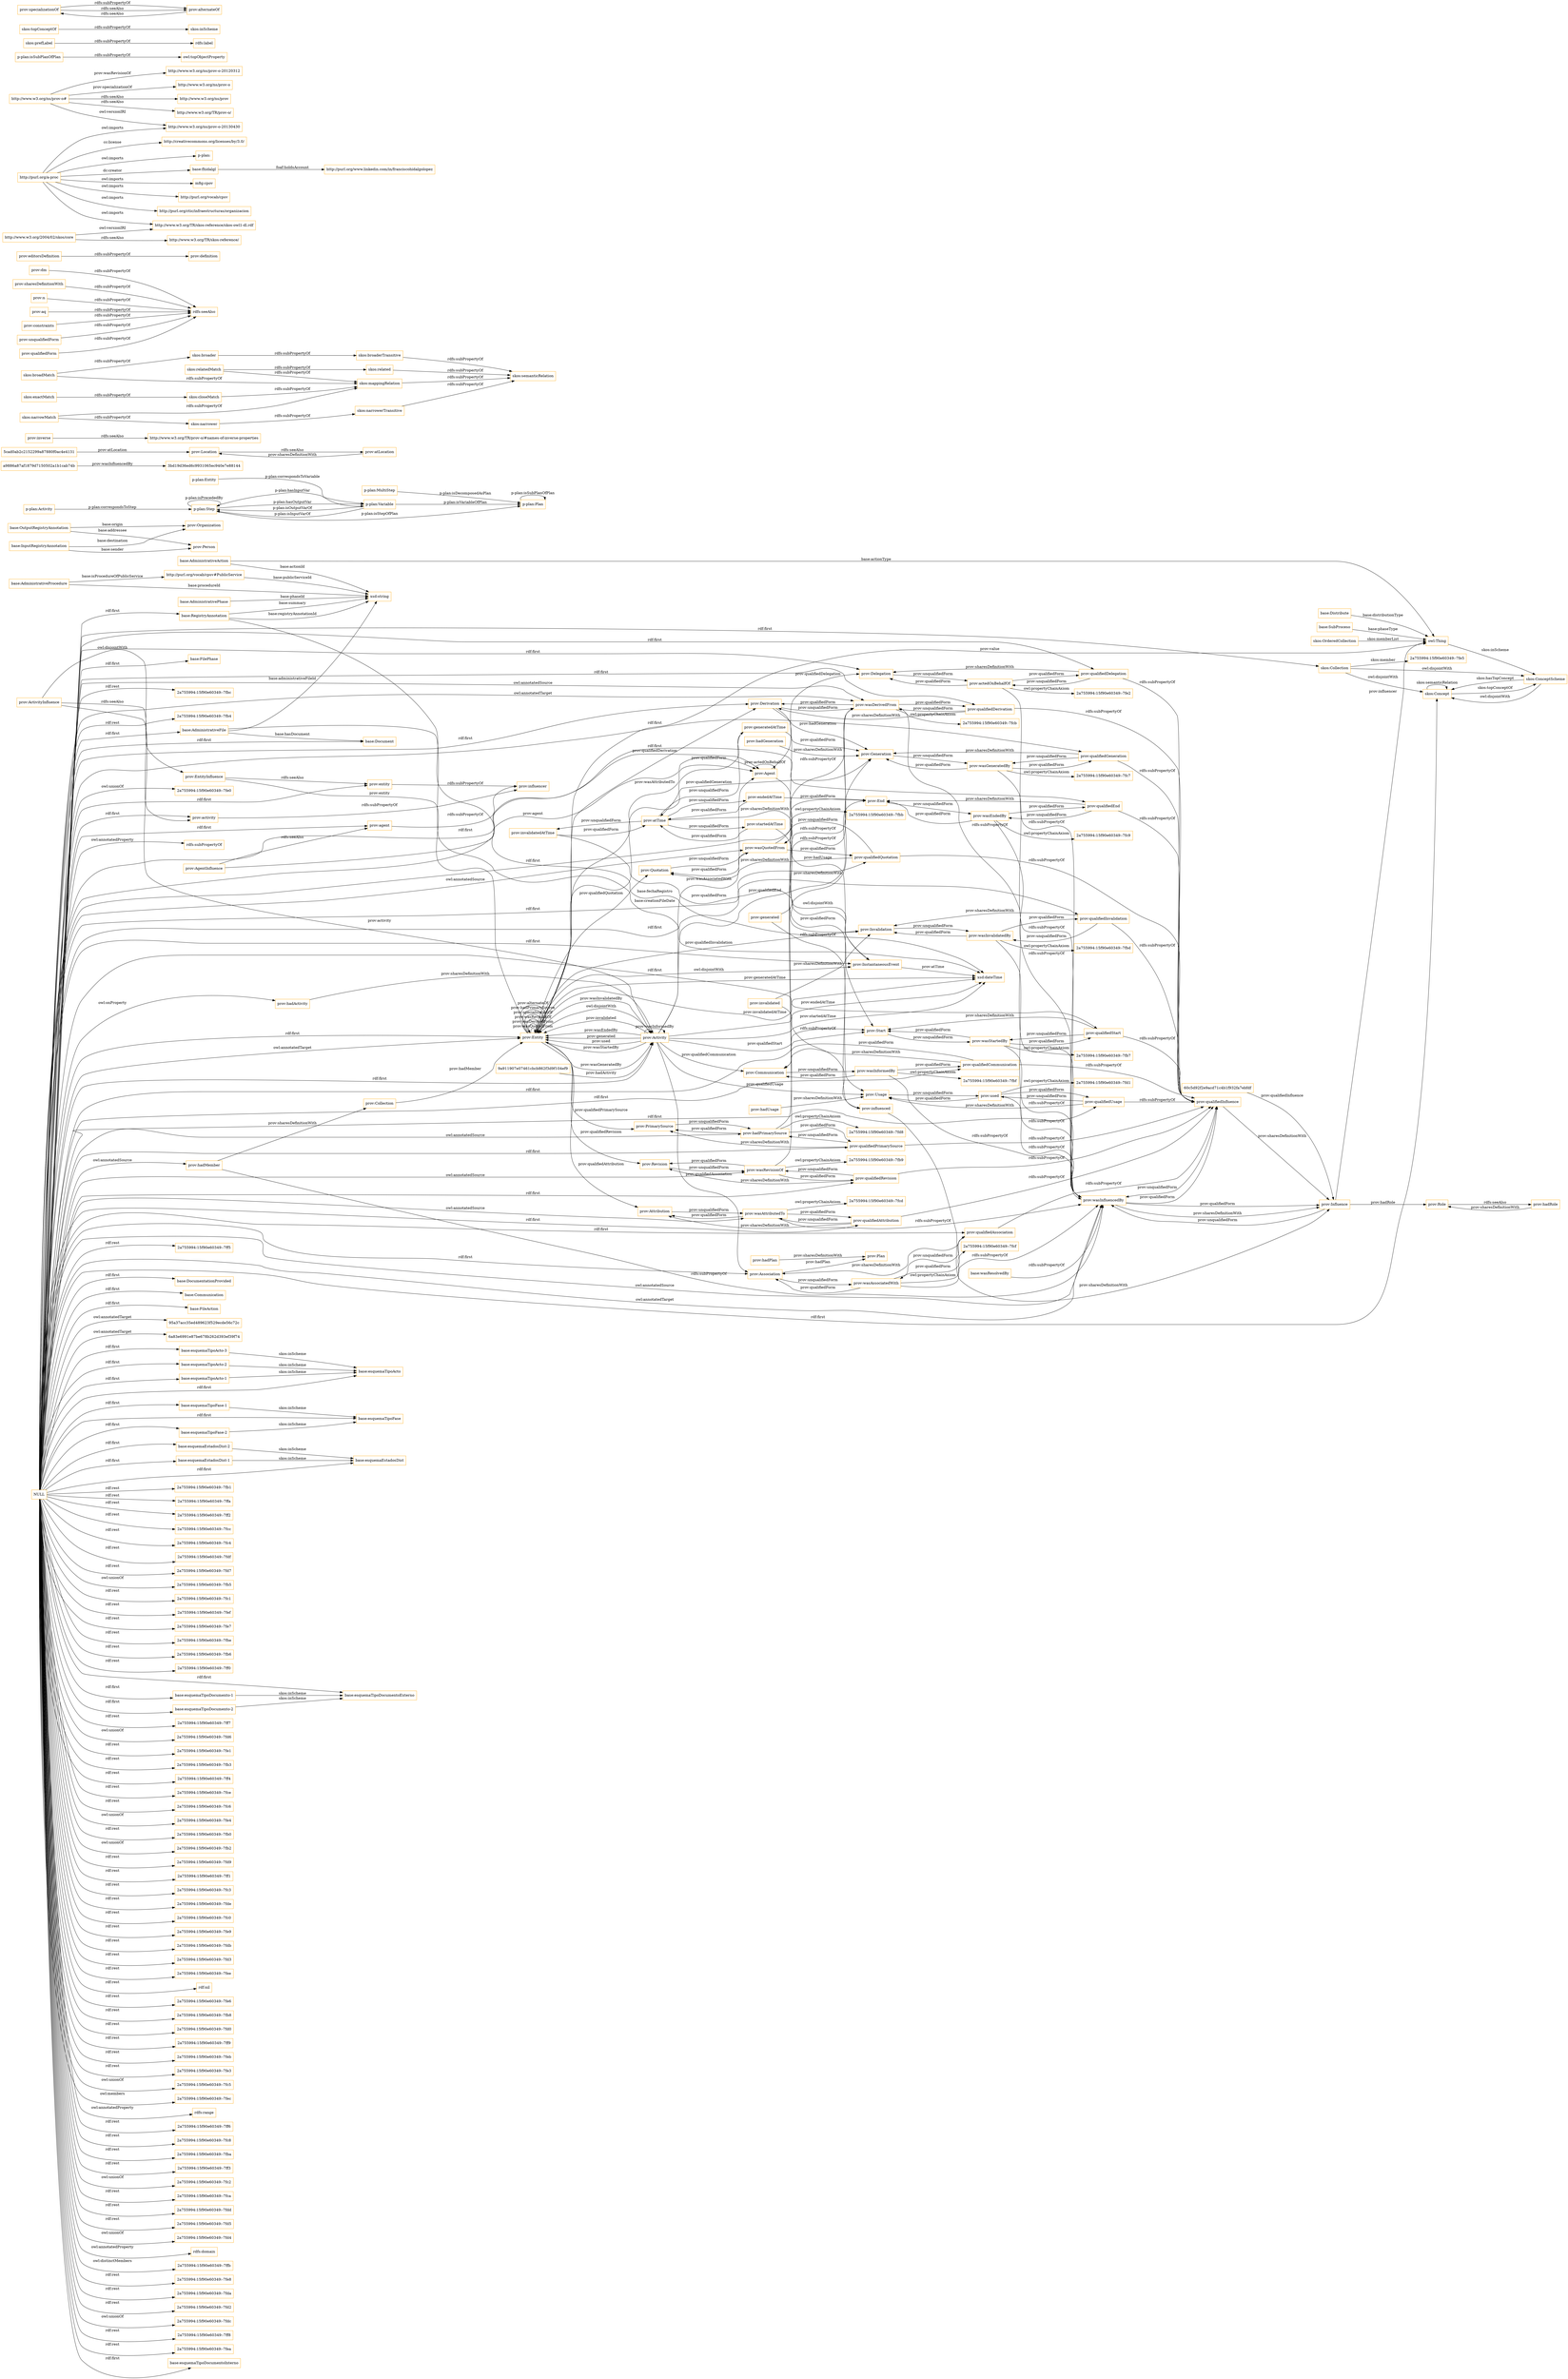 digraph ar2dtool_diagram { 
rankdir=LR;
size="1501"
node [shape = rectangle, color="orange"]; "base:FilePhase" "base:AdministrativeFile" "base:AdministrativeAction" "base:AdministrativeProcedure" "base:Document" "base:Distribute" "base:SubProceso" "base:RegistryAnnotation" "base:AdministrativePhase" "skos:ConceptScheme" "base:DocumentationProvided" "skos:Concept" "base:OutputRegistryAnnotation" "base:Communication" "base:FileAction" "base:InputRegistryAnnotation" "2a755994:15f90e60349:-7fe5" "skos:OrderedCollection" "skos:Collection" "p-plan:MultiStep" "p-plan:Activity" "p-plan:Step" "p-plan:Entity" "prov:Entity" "p-plan:Plan" "prov:Plan" "prov:Activity" "p-plan:Variable" "prov:Influence" "95a37acc35ed489623f529ecde56c72c" "prov:End" "prov:Agent" "prov:Derivation" "prov:Role" "60c5d92f2e9acd71c4b1f932fa7ebfdf" "prov:Quotation" "3bd19d36ed6c9931065ec940e7e88144" "9a911907e07461cbcb862f3d9f104ef9" "5cad0ab2c2152299a87880f0ac4e4131" "6a83e6991e87be678b262d393ef39f74" "prov:Collection" "prov:InstantaneousEvent" "prov:Delegation" "prov:Invalidation" "prov:Usage" "prov:Attribution" "prov:PrimarySource" "owl:Thing" "prov:ActivityInfluence" "prov:Organization" "prov:Revision" "prov:Communication" "prov:Association" "prov:Start" "a9886a87af1879d7150502a1b1cab74b" "prov:EntityInfluence" "prov:Location" "prov:AgentInfluence" "prov:Generation" "prov:Person" ; /*classes style*/
	"prov:qualifiedQuotation" -> "prov:wasQuotedFrom" [ label = "prov:unqualifiedForm" ];
	"prov:qualifiedQuotation" -> "prov:Quotation" [ label = "prov:sharesDefinitionWith" ];
	"prov:qualifiedQuotation" -> "prov:qualifiedInfluence" [ label = "rdfs:subPropertyOf" ];
	"prov:inverse" -> "http://www.w3.org/TR/prov-o/#names-of-inverse-properties" [ label = "rdfs:seeAlso" ];
	"prov:atLocation" -> "prov:Location" [ label = "prov:sharesDefinitionWith" ];
	"prov:Quotation" -> "prov:wasQuotedFrom" [ label = "prov:unqualifiedForm" ];
	"prov:Invalidation" -> "prov:wasInvalidatedBy" [ label = "prov:unqualifiedForm" ];
	"base:esquemaTipoActo-2" -> "base:esquemaTipoActo" [ label = "skos:inScheme" ];
	"skos:relatedMatch" -> "skos:related" [ label = "rdfs:subPropertyOf" ];
	"skos:relatedMatch" -> "skos:mappingRelation" [ label = "rdfs:subPropertyOf" ];
	"base:esquemaTipoFase-1" -> "base:esquemaTipoFase" [ label = "skos:inScheme" ];
	"prov:Location" -> "prov:atLocation" [ label = "rdfs:seeAlso" ];
	"prov:Communication" -> "prov:wasInformedBy" [ label = "prov:unqualifiedForm" ];
	"prov:dm" -> "rdfs:seeAlso" [ label = "rdfs:subPropertyOf" ];
	"prov:ActivityInfluence" -> "prov:activity" [ label = "rdfs:seeAlso" ];
	"prov:ActivityInfluence" -> "prov:EntityInfluence" [ label = "owl:disjointWith" ];
	"prov:entity" -> "prov:influencer" [ label = "rdfs:subPropertyOf" ];
	"prov:qualifiedDelegation" -> "prov:Delegation" [ label = "prov:sharesDefinitionWith" ];
	"prov:qualifiedDelegation" -> "prov:actedOnBehalfOf" [ label = "prov:unqualifiedForm" ];
	"prov:qualifiedDelegation" -> "prov:qualifiedInfluence" [ label = "rdfs:subPropertyOf" ];
	"prov:used" -> "prov:wasInfluencedBy" [ label = "rdfs:subPropertyOf" ];
	"prov:used" -> "prov:Usage" [ label = "prov:qualifiedForm" ];
	"prov:used" -> "2a755994:15f90e60349:-7fd1" [ label = "owl:propertyChainAxiom" ];
	"prov:used" -> "prov:qualifiedUsage" [ label = "prov:qualifiedForm" ];
	"prov:qualifiedStart" -> "prov:Start" [ label = "prov:sharesDefinitionWith" ];
	"prov:qualifiedStart" -> "prov:wasStartedBy" [ label = "prov:unqualifiedForm" ];
	"prov:qualifiedStart" -> "prov:qualifiedInfluence" [ label = "rdfs:subPropertyOf" ];
	"prov:qualifiedAssociation" -> "prov:Association" [ label = "prov:sharesDefinitionWith" ];
	"prov:qualifiedAssociation" -> "prov:wasAssociatedWith" [ label = "prov:unqualifiedForm" ];
	"prov:qualifiedAssociation" -> "prov:qualifiedInfluence" [ label = "rdfs:subPropertyOf" ];
	"prov:actedOnBehalfOf" -> "prov:qualifiedDelegation" [ label = "prov:qualifiedForm" ];
	"prov:actedOnBehalfOf" -> "2a755994:15f90e60349:-7fe2" [ label = "owl:propertyChainAxiom" ];
	"prov:actedOnBehalfOf" -> "prov:Delegation" [ label = "prov:qualifiedForm" ];
	"prov:actedOnBehalfOf" -> "prov:wasInfluencedBy" [ label = "rdfs:subPropertyOf" ];
	"prov:qualifiedCommunication" -> "prov:Communication" [ label = "prov:sharesDefinitionWith" ];
	"prov:qualifiedCommunication" -> "prov:Communication" [ label = "prov:qualifiedForm" ];
	"prov:qualifiedCommunication" -> "prov:qualifiedInfluence" [ label = "rdfs:subPropertyOf" ];
	"skos:related" -> "skos:semanticRelation" [ label = "rdfs:subPropertyOf" ];
	"prov:wasRevisionOf" -> "prov:Revision" [ label = "prov:qualifiedForm" ];
	"prov:wasRevisionOf" -> "2a755994:15f90e60349:-7fb9" [ label = "owl:propertyChainAxiom" ];
	"prov:wasRevisionOf" -> "prov:qualifiedRevision" [ label = "prov:qualifiedForm" ];
	"prov:wasRevisionOf" -> "prov:wasDerivedFrom" [ label = "rdfs:subPropertyOf" ];
	"prov:editorsDefinition" -> "prov:definition" [ label = "rdfs:subPropertyOf" ];
	"prov:wasDerivedFrom" -> "prov:Derivation" [ label = "prov:qualifiedForm" ];
	"prov:wasDerivedFrom" -> "2a755994:15f90e60349:-7fcb" [ label = "owl:propertyChainAxiom" ];
	"prov:wasDerivedFrom" -> "prov:qualifiedDerivation" [ label = "prov:qualifiedForm" ];
	"prov:wasDerivedFrom" -> "prov:wasInfluencedBy" [ label = "rdfs:subPropertyOf" ];
	"base:esquemaTipoActo-1" -> "base:esquemaTipoActo" [ label = "skos:inScheme" ];
	"base:esquemaEstadosDist-2" -> "base:esquemaEstadosDist" [ label = "skos:inScheme" ];
	"prov:wasEndedBy" -> "prov:qualifiedEnd" [ label = "prov:qualifiedForm" ];
	"prov:wasEndedBy" -> "prov:End" [ label = "prov:qualifiedForm" ];
	"prov:wasEndedBy" -> "prov:wasInfluencedBy" [ label = "rdfs:subPropertyOf" ];
	"prov:wasEndedBy" -> "2a755994:15f90e60349:-7fc9" [ label = "owl:propertyChainAxiom" ];
	"prov:PrimarySource" -> "prov:hadPrimarySource" [ label = "prov:unqualifiedForm" ];
	"skos:ConceptScheme" -> "skos:Concept" [ label = "owl:disjointWith" ];
	"prov:wasAttributedTo" -> "prov:Attribution" [ label = "prov:qualifiedForm" ];
	"prov:wasAttributedTo" -> "2a755994:15f90e60349:-7fcd" [ label = "owl:propertyChainAxiom" ];
	"prov:wasAttributedTo" -> "prov:wasInfluencedBy" [ label = "rdfs:subPropertyOf" ];
	"prov:wasAttributedTo" -> "prov:qualifiedAttribution" [ label = "prov:qualifiedForm" ];
	"prov:Role" -> "prov:hadRole" [ label = "rdfs:seeAlso" ];
	"prov:Attribution" -> "prov:wasAttributedTo" [ label = "prov:unqualifiedForm" ];
	"prov:hadPrimarySource" -> "prov:PrimarySource" [ label = "prov:qualifiedForm" ];
	"prov:hadPrimarySource" -> "prov:qualifiedPrimarySource" [ label = "prov:qualifiedForm" ];
	"prov:hadPrimarySource" -> "2a755994:15f90e60349:-7fd8" [ label = "owl:propertyChainAxiom" ];
	"prov:hadPrimarySource" -> "prov:wasDerivedFrom" [ label = "rdfs:subPropertyOf" ];
	"prov:qualifiedPrimarySource" -> "prov:qualifiedInfluence" [ label = "rdfs:subPropertyOf" ];
	"prov:qualifiedPrimarySource" -> "prov:PrimarySource" [ label = "prov:sharesDefinitionWith" ];
	"prov:qualifiedPrimarySource" -> "prov:hadPrimarySource" [ label = "prov:unqualifiedForm" ];
	"prov:invalidated" -> "prov:influenced" [ label = "rdfs:subPropertyOf" ];
	"prov:invalidated" -> "prov:Invalidation" [ label = "prov:sharesDefinitionWith" ];
	"prov:generated" -> "prov:Generation" [ label = "prov:sharesDefinitionWith" ];
	"prov:generated" -> "prov:influenced" [ label = "rdfs:subPropertyOf" ];
	"skos:narrower" -> "skos:narrowerTransitive" [ label = "rdfs:subPropertyOf" ];
	"prov:Delegation" -> "prov:actedOnBehalfOf" [ label = "prov:unqualifiedForm" ];
	"skos:broaderTransitive" -> "skos:semanticRelation" [ label = "rdfs:subPropertyOf" ];
	"skos:broader" -> "skos:broaderTransitive" [ label = "rdfs:subPropertyOf" ];
	"prov:Derivation" -> "prov:wasDerivedFrom" [ label = "prov:unqualifiedForm" ];
	"http://purl.org/a-proc" -> "p-plan:" [ label = "owl:imports" ];
	"http://purl.org/a-proc" -> "base:fhidalgl" [ label = "dc:creator" ];
	"http://purl.org/a-proc" -> "http://www.w3.org/ns/prov-o-20130430" [ label = "owl:imports" ];
	"http://purl.org/a-proc" -> "m8g:cpov" [ label = "owl:imports" ];
	"http://purl.org/a-proc" -> "http://purl.org/vocab/cpsv" [ label = "owl:imports" ];
	"http://purl.org/a-proc" -> "http://purl.org/ctic/infraestructuras/organizacion" [ label = "owl:imports" ];
	"http://purl.org/a-proc" -> "http://www.w3.org/TR/skos-reference/skos-owl1-dl.rdf" [ label = "owl:imports" ];
	"http://purl.org/a-proc" -> "http://creativecommons.org/licenses/by/3.0/" [ label = "cc:license" ];
	"prov:Association" -> "prov:wasAssociatedWith" [ label = "prov:unqualifiedForm" ];
	"prov:qualifiedDerivation" -> "prov:wasDerivedFrom" [ label = "prov:unqualifiedForm" ];
	"prov:qualifiedDerivation" -> "prov:qualifiedInfluence" [ label = "rdfs:subPropertyOf" ];
	"prov:qualifiedDerivation" -> "prov:Derivation" [ label = "prov:sharesDefinitionWith" ];
	"prov:End" -> "prov:wasEndedBy" [ label = "prov:unqualifiedForm" ];
	"base:esquemaEstadosDist-1" -> "base:esquemaEstadosDist" [ label = "skos:inScheme" ];
	"prov:wasInfluencedBy" -> "prov:Influence" [ label = "prov:sharesDefinitionWith" ];
	"prov:wasInfluencedBy" -> "prov:Influence" [ label = "prov:qualifiedForm" ];
	"prov:wasInfluencedBy" -> "prov:qualifiedInfluence" [ label = "prov:qualifiedForm" ];
	"prov:hadPlan" -> "prov:Plan" [ label = "prov:sharesDefinitionWith" ];
	"prov:Usage" -> "prov:used" [ label = "prov:unqualifiedForm" ];
	"skos:broadMatch" -> "skos:broader" [ label = "rdfs:subPropertyOf" ];
	"skos:broadMatch" -> "skos:mappingRelation" [ label = "rdfs:subPropertyOf" ];
	"http://www.w3.org/2004/02/skos/core" -> "http://www.w3.org/TR/skos-reference/skos-owl1-dl.rdf" [ label = "owl:versionIRI" ];
	"http://www.w3.org/2004/02/skos/core" -> "http://www.w3.org/TR/skos-reference/" [ label = "rdfs:seeAlso" ];
	"prov:hadUsage" -> "prov:Usage" [ label = "prov:sharesDefinitionWith" ];
	"prov:hadMember" -> "prov:Collection" [ label = "prov:sharesDefinitionWith" ];
	"prov:hadMember" -> "prov:wasInfluencedBy" [ label = "rdfs:subPropertyOf" ];
	"prov:Agent" -> "prov:InstantaneousEvent" [ label = "owl:disjointWith" ];
	"prov:agent" -> "prov:influencer" [ label = "rdfs:subPropertyOf" ];
	"prov:hadGeneration" -> "prov:Generation" [ label = "prov:sharesDefinitionWith" ];
	"p-plan:isSubPlanOfPlan" -> "owl:topObjectProperty" [ label = "rdfs:subPropertyOf" ];
	"prov:Start" -> "prov:wasStartedBy" [ label = "prov:unqualifiedForm" ];
	"prov:Revision" -> "prov:wasRevisionOf" [ label = "prov:unqualifiedForm" ];
	"prov:qualifiedGeneration" -> "prov:wasGeneratedBy" [ label = "prov:unqualifiedForm" ];
	"prov:qualifiedGeneration" -> "prov:qualifiedInfluence" [ label = "rdfs:subPropertyOf" ];
	"prov:qualifiedGeneration" -> "prov:Generation" [ label = "prov:sharesDefinitionWith" ];
	"skos:narrowerTransitive" -> "skos:semanticRelation" [ label = "rdfs:subPropertyOf" ];
	"NULL" -> "2a755994:15f90e60349:-7fb1" [ label = "rdf:rest" ];
	"NULL" -> "2a755994:15f90e60349:-7ffa" [ label = "rdf:rest" ];
	"NULL" -> "2a755994:15f90e60349:-7ff2" [ label = "rdf:rest" ];
	"NULL" -> "2a755994:15f90e60349:-7fcc" [ label = "rdf:rest" ];
	"NULL" -> "2a755994:15f90e60349:-7fc4" [ label = "rdf:rest" ];
	"NULL" -> "prov:Start" [ label = "rdf:first" ];
	"NULL" -> "prov:qualifiedRevision" [ label = "rdf:first" ];
	"NULL" -> "2a755994:15f90e60349:-7fdf" [ label = "rdf:rest" ];
	"NULL" -> "prov:qualifiedStart" [ label = "rdf:first" ];
	"NULL" -> "2a755994:15f90e60349:-7fd7" [ label = "rdf:rest" ];
	"NULL" -> "skos:Concept" [ label = "rdf:first" ];
	"NULL" -> "2a755994:15f90e60349:-7fb5" [ label = "owl:unionOf" ];
	"NULL" -> "2a755994:15f90e60349:-7fc1" [ label = "rdf:rest" ];
	"NULL" -> "base:esquemaTipoActo-1" [ label = "rdf:first" ];
	"NULL" -> "prov:wasInfluencedBy" [ label = "owl:annotatedTarget" ];
	"NULL" -> "base:RegistryAnnotation" [ label = "rdf:first" ];
	"NULL" -> "2a755994:15f90e60349:-7fef" [ label = "rdf:rest" ];
	"NULL" -> "2a755994:15f90e60349:-7fe7" [ label = "rdf:rest" ];
	"NULL" -> "base:esquemaEstadosDist" [ label = "rdf:first" ];
	"NULL" -> "prov:hadMember" [ label = "owl:annotatedSource" ];
	"NULL" -> "prov:Derivation" [ label = "rdf:first" ];
	"NULL" -> "prov:qualifiedAssociation" [ label = "rdf:first" ];
	"NULL" -> "base:FilePhase" [ label = "rdf:first" ];
	"NULL" -> "2a755994:15f90e60349:-7fbe" [ label = "rdf:rest" ];
	"NULL" -> "2a755994:15f90e60349:-7fb6" [ label = "rdf:rest" ];
	"NULL" -> "2a755994:15f90e60349:-7ff0" [ label = "rdf:rest" ];
	"NULL" -> "base:esquemaTipoDocumento-1" [ label = "rdf:first" ];
	"NULL" -> "2a755994:15f90e60349:-7ff7" [ label = "rdf:rest" ];
	"NULL" -> "base:esquemaTipoDocumento-2" [ label = "rdf:first" ];
	"NULL" -> "2a755994:15f90e60349:-7fd6" [ label = "owl:unionOf" ];
	"NULL" -> "2a755994:15f90e60349:-7fe1" [ label = "rdf:rest" ];
	"NULL" -> "base:esquemaTipoFase-1" [ label = "rdf:first" ];
	"NULL" -> "2a755994:15f90e60349:-7fb3" [ label = "rdf:rest" ];
	"NULL" -> "prov:wasDerivedFrom" [ label = "owl:annotatedSource" ];
	"NULL" -> "prov:wasInfluencedBy" [ label = "owl:annotatedSource" ];
	"NULL" -> "2a755994:15f90e60349:-7ff4" [ label = "rdf:rest" ];
	"NULL" -> "2a755994:15f90e60349:-7fce" [ label = "rdf:rest" ];
	"NULL" -> "base:Document" [ label = "rdf:first" ];
	"NULL" -> "prov:qualifiedCommunication" [ label = "rdf:first" ];
	"NULL" -> "2a755994:15f90e60349:-7fc6" [ label = "rdf:rest" ];
	"NULL" -> "prov:wasDerivedFrom" [ label = "owl:annotatedTarget" ];
	"NULL" -> "2a755994:15f90e60349:-7fe4" [ label = "owl:unionOf" ];
	"NULL" -> "2a755994:15f90e60349:-7fb0" [ label = "rdf:rest" ];
	"NULL" -> "2a755994:15f90e60349:-7fb2" [ label = "owl:unionOf" ];
	"NULL" -> "prov:qualifiedPrimarySource" [ label = "rdf:first" ];
	"NULL" -> "2a755994:15f90e60349:-7fd9" [ label = "rdf:rest" ];
	"NULL" -> "2a755994:15f90e60349:-7ff1" [ label = "rdf:rest" ];
	"NULL" -> "base:AdministrativeFile" [ label = "rdf:first" ];
	"NULL" -> "2a755994:15f90e60349:-7fc3" [ label = "rdf:rest" ];
	"NULL" -> "2a755994:15f90e60349:-7fde" [ label = "rdf:rest" ];
	"NULL" -> "prov:wasAttributedTo" [ label = "owl:annotatedSource" ];
	"NULL" -> "2a755994:15f90e60349:-7fc0" [ label = "rdf:rest" ];
	"NULL" -> "prov:Entity" [ label = "rdf:first" ];
	"NULL" -> "2a755994:15f90e60349:-7fe9" [ label = "rdf:rest" ];
	"NULL" -> "2a755994:15f90e60349:-7fdb" [ label = "rdf:rest" ];
	"NULL" -> "prov:entity" [ label = "rdf:first" ];
	"NULL" -> "prov:qualifiedUsage" [ label = "rdf:first" ];
	"NULL" -> "2a755994:15f90e60349:-7fd3" [ label = "rdf:rest" ];
	"NULL" -> "prov:Delegation" [ label = "rdf:first" ];
	"NULL" -> "prov:Entity" [ label = "owl:annotatedTarget" ];
	"NULL" -> "2a755994:15f90e60349:-7fee" [ label = "rdf:rest" ];
	"NULL" -> "prov:wasQuotedFrom" [ label = "owl:annotatedSource" ];
	"NULL" -> "rdf:nil" [ label = "rdf:rest" ];
	"NULL" -> "2a755994:15f90e60349:-7fe6" [ label = "rdf:rest" ];
	"NULL" -> "6a83e6991e87be678b262d393ef39f74" [ label = "owl:annotatedTarget" ];
	"NULL" -> "2a755994:15f90e60349:-7fb8" [ label = "rdf:rest" ];
	"NULL" -> "2a755994:15f90e60349:-7fd0" [ label = "rdf:rest" ];
	"NULL" -> "prov:qualifiedInvalidation" [ label = "rdf:first" ];
	"NULL" -> "2a755994:15f90e60349:-7ff9" [ label = "rdf:rest" ];
	"NULL" -> "base:esquemaEstadosDist-1" [ label = "rdf:first" ];
	"NULL" -> "2a755994:15f90e60349:-7feb" [ label = "rdf:rest" ];
	"NULL" -> "2a755994:15f90e60349:-7fe3" [ label = "rdf:rest" ];
	"NULL" -> "prov:agent" [ label = "rdf:first" ];
	"NULL" -> "2a755994:15f90e60349:-7fc5" [ label = "owl:unionOf" ];
	"NULL" -> "prov:qualifiedEnd" [ label = "rdf:first" ];
	"NULL" -> "2a755994:15f90e60349:-7fec" [ label = "owl:members" ];
	"NULL" -> "rdfs:range" [ label = "owl:annotatedProperty" ];
	"NULL" -> "prov:Activity" [ label = "rdf:first" ];
	"NULL" -> "prov:End" [ label = "rdf:first" ];
	"NULL" -> "2a755994:15f90e60349:-7ff6" [ label = "rdf:rest" ];
	"NULL" -> "prov:Association" [ label = "rdf:first" ];
	"NULL" -> "2a755994:15f90e60349:-7fc8" [ label = "rdf:rest" ];
	"NULL" -> "2a755994:15f90e60349:-7fba" [ label = "rdf:rest" ];
	"NULL" -> "prov:activity" [ label = "rdf:first" ];
	"NULL" -> "base:esquemaEstadosDist-2" [ label = "rdf:first" ];
	"NULL" -> "2a755994:15f90e60349:-7ff3" [ label = "rdf:rest" ];
	"NULL" -> "prov:InstantaneousEvent" [ label = "rdf:first" ];
	"NULL" -> "prov:qualifiedDelegation" [ label = "rdf:first" ];
	"NULL" -> "2a755994:15f90e60349:-7fc2" [ label = "owl:unionOf" ];
	"NULL" -> "2a755994:15f90e60349:-7fca" [ label = "rdf:rest" ];
	"NULL" -> "prov:qualifiedDerivation" [ label = "rdf:first" ];
	"NULL" -> "prov:qualifiedGeneration" [ label = "rdf:first" ];
	"NULL" -> "2a755994:15f90e60349:-7fdd" [ label = "rdf:rest" ];
	"NULL" -> "prov:wasRevisionOf" [ label = "owl:annotatedSource" ];
	"NULL" -> "prov:qualifiedAttribution" [ label = "rdf:first" ];
	"NULL" -> "base:esquemaTipoActo" [ label = "rdf:first" ];
	"NULL" -> "2a755994:15f90e60349:-7fd5" [ label = "rdf:rest" ];
	"NULL" -> "2a755994:15f90e60349:-7fd4" [ label = "owl:unionOf" ];
	"NULL" -> "rdfs:domain" [ label = "owl:annotatedProperty" ];
	"NULL" -> "prov:hadActivity" [ label = "owl:onProperty" ];
	"NULL" -> "prov:hadPrimarySource" [ label = "owl:annotatedSource" ];
	"NULL" -> "base:esquemaTipoActo-2" [ label = "rdf:first" ];
	"NULL" -> "2a755994:15f90e60349:-7ffb" [ label = "owl:distinctMembers" ];
	"NULL" -> "base:esquemaTipoActo-3" [ label = "rdf:first" ];
	"NULL" -> "base:esquemaTipoDocumentoExterno" [ label = "rdf:first" ];
	"NULL" -> "2a755994:15f90e60349:-7fe8" [ label = "rdf:rest" ];
	"NULL" -> "2a755994:15f90e60349:-7fda" [ label = "rdf:rest" ];
	"NULL" -> "2a755994:15f90e60349:-7fd2" [ label = "rdf:rest" ];
	"NULL" -> "95a37acc35ed489623f529ecde56c72c" [ label = "owl:annotatedTarget" ];
	"NULL" -> "2a755994:15f90e60349:-7fdc" [ label = "owl:unionOf" ];
	"NULL" -> "base:esquemaTipoFase" [ label = "rdf:first" ];
	"NULL" -> "base:DocumentationProvided" [ label = "rdf:first" ];
	"NULL" -> "base:Communication" [ label = "rdf:first" ];
	"NULL" -> "base:FileAction" [ label = "rdf:first" ];
	"NULL" -> "2a755994:15f90e60349:-7ff8" [ label = "rdf:rest" ];
	"NULL" -> "2a755994:15f90e60349:-7fea" [ label = "rdf:rest" ];
	"NULL" -> "base:esquemaTipoDocumentoInterno" [ label = "rdf:first" ];
	"NULL" -> "2a755994:15f90e60349:-7fbc" [ label = "rdf:rest" ];
	"NULL" -> "2a755994:15f90e60349:-7fb4" [ label = "rdf:rest" ];
	"NULL" -> "2a755994:15f90e60349:-7fe0" [ label = "owl:unionOf" ];
	"NULL" -> "rdfs:subPropertyOf" [ label = "owl:annotatedProperty" ];
	"NULL" -> "prov:Agent" [ label = "rdf:first" ];
	"NULL" -> "skos:Collection" [ label = "rdf:first" ];
	"NULL" -> "2a755994:15f90e60349:-7ff5" [ label = "rdf:rest" ];
	"NULL" -> "prov:qualifiedQuotation" [ label = "rdf:first" ];
	"NULL" -> "base:esquemaTipoFase-2" [ label = "rdf:first" ];
	"base:wasResolvedBy" -> "prov:wasInfluencedBy" [ label = "rdfs:subPropertyOf" ];
	"prov:EntityInfluence" -> "prov:entity" [ label = "rdfs:seeAlso" ];
	"prov:influenced" -> "prov:Influence" [ label = "prov:sharesDefinitionWith" ];
	"skos:prefLabel" -> "rdfs:label" [ label = "rdfs:subPropertyOf" ];
	"base:esquemaTipoDocumento-2" -> "base:esquemaTipoDocumentoExterno" [ label = "skos:inScheme" ];
	"prov:hadActivity" -> "prov:Activity" [ label = "prov:sharesDefinitionWith" ];
	"skos:narrowMatch" -> "skos:narrower" [ label = "rdfs:subPropertyOf" ];
	"skos:narrowMatch" -> "skos:mappingRelation" [ label = "rdfs:subPropertyOf" ];
	"prov:sharesDefinitionWith" -> "rdfs:seeAlso" [ label = "rdfs:subPropertyOf" ];
	"prov:qualifiedInvalidation" -> "prov:Invalidation" [ label = "prov:sharesDefinitionWith" ];
	"prov:qualifiedInvalidation" -> "prov:wasInvalidatedBy" [ label = "prov:unqualifiedForm" ];
	"prov:qualifiedInvalidation" -> "prov:qualifiedInfluence" [ label = "rdfs:subPropertyOf" ];
	"prov:startedAtTime" -> "prov:Start" [ label = "prov:qualifiedForm" ];
	"prov:startedAtTime" -> "prov:atTime" [ label = "prov:qualifiedForm" ];
	"prov:wasAssociatedWith" -> "prov:Association" [ label = "prov:qualifiedForm" ];
	"prov:wasAssociatedWith" -> "prov:wasInfluencedBy" [ label = "rdfs:subPropertyOf" ];
	"prov:wasAssociatedWith" -> "prov:qualifiedAssociation" [ label = "prov:qualifiedForm" ];
	"prov:wasAssociatedWith" -> "2a755994:15f90e60349:-7fcf" [ label = "owl:propertyChainAxiom" ];
	"prov:endedAtTime" -> "prov:End" [ label = "prov:qualifiedForm" ];
	"prov:endedAtTime" -> "prov:atTime" [ label = "prov:qualifiedForm" ];
	"prov:AgentInfluence" -> "prov:agent" [ label = "rdfs:seeAlso" ];
	"prov:hadRole" -> "prov:Role" [ label = "prov:sharesDefinitionWith" ];
	"prov:activity" -> "prov:influencer" [ label = "rdfs:subPropertyOf" ];
	"prov:qualifiedInfluence" -> "prov:wasInfluencedBy" [ label = "prov:unqualifiedForm" ];
	"prov:qualifiedInfluence" -> "prov:Influence" [ label = "prov:sharesDefinitionWith" ];
	"prov:wasQuotedFrom" -> "prov:wasDerivedFrom" [ label = "rdfs:subPropertyOf" ];
	"prov:wasQuotedFrom" -> "prov:qualifiedQuotation" [ label = "prov:qualifiedForm" ];
	"prov:wasQuotedFrom" -> "prov:Quotation" [ label = "prov:qualifiedForm" ];
	"prov:wasQuotedFrom" -> "2a755994:15f90e60349:-7fbb" [ label = "owl:propertyChainAxiom" ];
	"prov:n" -> "rdfs:seeAlso" [ label = "rdfs:subPropertyOf" ];
	"prov:wasInformedBy" -> "2a755994:15f90e60349:-7fbf" [ label = "owl:propertyChainAxiom" ];
	"prov:wasInformedBy" -> "prov:wasInfluencedBy" [ label = "rdfs:subPropertyOf" ];
	"prov:wasInformedBy" -> "prov:qualifiedCommunication" [ label = "prov:qualifiedForm" ];
	"prov:wasInformedBy" -> "prov:Communication" [ label = "prov:qualifiedForm" ];
	"prov:aq" -> "rdfs:seeAlso" [ label = "rdfs:subPropertyOf" ];
	"prov:atTime" -> "prov:invalidatedAtTime" [ label = "prov:unqualifiedForm" ];
	"prov:atTime" -> "prov:startedAtTime" [ label = "prov:unqualifiedForm" ];
	"prov:atTime" -> "prov:generatedAtTime" [ label = "prov:unqualifiedForm" ];
	"prov:atTime" -> "prov:endedAtTime" [ label = "prov:unqualifiedForm" ];
	"prov:atTime" -> "prov:InstantaneousEvent" [ label = "prov:sharesDefinitionWith" ];
	"prov:constraints" -> "rdfs:seeAlso" [ label = "rdfs:subPropertyOf" ];
	"http://www.w3.org/ns/prov-o#" -> "http://www.w3.org/ns/prov-o-20120312" [ label = "prov:wasRevisionOf" ];
	"http://www.w3.org/ns/prov-o#" -> "http://www.w3.org/ns/prov-o" [ label = "prov:specializationOf" ];
	"http://www.w3.org/ns/prov-o#" -> "http://www.w3.org/ns/prov-o-20130430" [ label = "owl:versionIRI" ];
	"http://www.w3.org/ns/prov-o#" -> "http://www.w3.org/ns/prov" [ label = "rdfs:seeAlso" ];
	"http://www.w3.org/ns/prov-o#" -> "http://www.w3.org/TR/prov-o/" [ label = "rdfs:seeAlso" ];
	"prov:qualifiedEnd" -> "prov:qualifiedInfluence" [ label = "rdfs:subPropertyOf" ];
	"prov:qualifiedEnd" -> "prov:wasEndedBy" [ label = "prov:unqualifiedForm" ];
	"prov:qualifiedEnd" -> "prov:End" [ label = "prov:sharesDefinitionWith" ];
	"skos:mappingRelation" -> "skos:semanticRelation" [ label = "rdfs:subPropertyOf" ];
	"base:esquemaTipoDocumento-1" -> "base:esquemaTipoDocumentoExterno" [ label = "skos:inScheme" ];
	"prov:qualifiedUsage" -> "prov:qualifiedInfluence" [ label = "rdfs:subPropertyOf" ];
	"prov:qualifiedUsage" -> "prov:Usage" [ label = "prov:sharesDefinitionWith" ];
	"prov:qualifiedUsage" -> "prov:used" [ label = "prov:unqualifiedForm" ];
	"prov:Influence" -> "prov:wasInfluencedBy" [ label = "prov:unqualifiedForm" ];
	"base:fhidalgl" -> "http://purl.org/www.linkedin.com/in/franciscohidalgolopez" [ label = "foaf:holdsAccount" ];
	"prov:wasStartedBy" -> "prov:qualifiedStart" [ label = "prov:qualifiedForm" ];
	"prov:wasStartedBy" -> "prov:wasInfluencedBy" [ label = "rdfs:subPropertyOf" ];
	"prov:wasStartedBy" -> "2a755994:15f90e60349:-7fb7" [ label = "owl:propertyChainAxiom" ];
	"prov:wasStartedBy" -> "prov:Start" [ label = "prov:qualifiedForm" ];
	"prov:Generation" -> "prov:wasGeneratedBy" [ label = "prov:unqualifiedForm" ];
	"prov:qualifiedAttribution" -> "prov:qualifiedInfluence" [ label = "rdfs:subPropertyOf" ];
	"prov:qualifiedAttribution" -> "prov:wasAttributedTo" [ label = "prov:unqualifiedForm" ];
	"prov:qualifiedAttribution" -> "prov:Attribution" [ label = "prov:sharesDefinitionWith" ];
	"skos:Collection" -> "skos:ConceptScheme" [ label = "owl:disjointWith" ];
	"skos:Collection" -> "skos:Concept" [ label = "owl:disjointWith" ];
	"skos:topConceptOf" -> "skos:inScheme" [ label = "rdfs:subPropertyOf" ];
	"prov:invalidatedAtTime" -> "prov:atTime" [ label = "prov:qualifiedForm" ];
	"prov:invalidatedAtTime" -> "prov:Invalidation" [ label = "prov:qualifiedForm" ];
	"prov:Entity" -> "prov:InstantaneousEvent" [ label = "owl:disjointWith" ];
	"prov:wasGeneratedBy" -> "prov:wasInfluencedBy" [ label = "rdfs:subPropertyOf" ];
	"prov:wasGeneratedBy" -> "prov:Generation" [ label = "prov:qualifiedForm" ];
	"prov:wasGeneratedBy" -> "prov:qualifiedGeneration" [ label = "prov:qualifiedForm" ];
	"prov:wasGeneratedBy" -> "2a755994:15f90e60349:-7fc7" [ label = "owl:propertyChainAxiom" ];
	"skos:exactMatch" -> "skos:closeMatch" [ label = "rdfs:subPropertyOf" ];
	"prov:specializationOf" -> "prov:alternateOf" [ label = "rdfs:subPropertyOf" ];
	"prov:specializationOf" -> "prov:alternateOf" [ label = "rdfs:seeAlso" ];
	"prov:unqualifiedForm" -> "rdfs:seeAlso" [ label = "rdfs:subPropertyOf" ];
	"prov:wasInvalidatedBy" -> "prov:wasInfluencedBy" [ label = "rdfs:subPropertyOf" ];
	"prov:wasInvalidatedBy" -> "prov:qualifiedInvalidation" [ label = "prov:qualifiedForm" ];
	"prov:wasInvalidatedBy" -> "2a755994:15f90e60349:-7fbd" [ label = "owl:propertyChainAxiom" ];
	"prov:wasInvalidatedBy" -> "prov:Invalidation" [ label = "prov:qualifiedForm" ];
	"base:esquemaTipoActo-3" -> "base:esquemaTipoActo" [ label = "skos:inScheme" ];
	"skos:closeMatch" -> "skos:mappingRelation" [ label = "rdfs:subPropertyOf" ];
	"base:esquemaTipoFase-2" -> "base:esquemaTipoFase" [ label = "skos:inScheme" ];
	"prov:qualifiedForm" -> "rdfs:seeAlso" [ label = "rdfs:subPropertyOf" ];
	"prov:qualifiedRevision" -> "prov:qualifiedInfluence" [ label = "rdfs:subPropertyOf" ];
	"prov:qualifiedRevision" -> "prov:wasRevisionOf" [ label = "prov:unqualifiedForm" ];
	"prov:qualifiedRevision" -> "prov:Revision" [ label = "prov:sharesDefinitionWith" ];
	"prov:Activity" -> "prov:Entity" [ label = "owl:disjointWith" ];
	"prov:generatedAtTime" -> "prov:atTime" [ label = "prov:qualifiedForm" ];
	"prov:generatedAtTime" -> "prov:Generation" [ label = "prov:qualifiedForm" ];
	"prov:alternateOf" -> "prov:specializationOf" [ label = "rdfs:seeAlso" ];
	"p-plan:Entity" -> "p-plan:Variable" [ label = "p-plan:correspondsToVariable" ];
	"prov:Activity" -> "prov:Agent" [ label = "prov:wasAssociatedWith" ];
	"prov:Activity" -> "prov:Association" [ label = "prov:qualifiedAssociation" ];
	"prov:Association" -> "prov:Plan" [ label = "prov:hadPlan" ];
	"prov:Entity" -> "prov:Invalidation" [ label = "prov:qualifiedInvalidation" ];
	"a9886a87af1879d7150502a1b1cab74b" -> "3bd19d36ed6c9931065ec940e7e88144" [ label = "prov:wasInfluencedBy" ];
	"base:AdministrativeFile" -> "xsd:string" [ label = "base:administrativeFileId" ];
	"prov:Activity" -> "prov:Usage" [ label = "prov:qualifiedUsage" ];
	"prov:Activity" -> "prov:Activity" [ label = "prov:wasInformedBy" ];
	"prov:Activity" -> "prov:Entity" [ label = "prov:invalidated" ];
	"prov:Derivation" -> "prov:Usage" [ label = "prov:hadUsage" ];
	"owl:Thing" -> "skos:ConceptScheme" [ label = "skos:inScheme" ];
	"base:RegistryAnnotation" -> "xsd:string" [ label = "base:registryAnnotationId" ];
	"prov:Activity" -> "xsd:dateTime" [ label = "prov:startedAtTime" ];
	"skos:OrderedCollection" -> "owl:Thing" [ label = "skos:memberList" ];
	"prov:Entity" -> "prov:Entity" [ label = "prov:wasQuotedFrom" ];
	"prov:Activity" -> "prov:Communication" [ label = "prov:qualifiedCommunication" ];
	"base:AdministrativeFile" -> "xsd:dateTime" [ label = "base:creationFileDate" ];
	"p-plan:Step" -> "p-plan:Variable" [ label = "p-plan:hasInputVar" ];
	"prov:Agent" -> "prov:Agent" [ label = "prov:actedOnBehalfOf" ];
	"prov:Derivation" -> "prov:Generation" [ label = "prov:hadGeneration" ];
	"base:OutputRegistryAnnotation" -> "prov:Person" [ label = "base:addressee" ];
	"prov:Agent" -> "prov:Delegation" [ label = "prov:qualifiedDelegation" ];
	"p-plan:Step" -> "p-plan:Variable" [ label = "p-plan:hasOutputVar" ];
	"prov:Entity" -> "prov:Activity" [ label = "prov:wasGeneratedBy" ];
	"prov:Activity" -> "prov:End" [ label = "prov:qualifiedEnd" ];
	"base:InputRegistryAnnotation" -> "prov:Organization" [ label = "base:destination" ];
	"prov:Activity" -> "prov:Entity" [ label = "prov:wasEndedBy" ];
	"base:AdministrativePhase" -> "xsd:string" [ label = "base:phaseId" ];
	"prov:Entity" -> "prov:Entity" [ label = "prov:wasDerivedFrom" ];
	"60c5d92f2e9acd71c4b1f932fa7ebfdf" -> "prov:Influence" [ label = "prov:qualifiedInfluence" ];
	"p-plan:Step" -> "p-plan:Step" [ label = "p-plan:isPrecededBy" ];
	"prov:Entity" -> "xsd:dateTime" [ label = "prov:invalidatedAtTime" ];
	"p-plan:Step" -> "p-plan:Plan" [ label = "p-plan:isStepOfPlan" ];
	"prov:Entity" -> "prov:Entity" [ label = "prov:wasRevisionOf" ];
	"base:AdministrativeProcedure" -> "http://purl.org/vocab/cpsv#PublicService" [ label = "base:isProcedureOfPublicService" ];
	"skos:Concept" -> "skos:Concept" [ label = "skos:semanticRelation" ];
	"prov:Entity" -> "prov:Agent" [ label = "prov:wasAttributedTo" ];
	"p-plan:Variable" -> "p-plan:Plan" [ label = "p-plan:isVariableOfPlan" ];
	"prov:EntityInfluence" -> "prov:Entity" [ label = "prov:entity" ];
	"p-plan:Variable" -> "p-plan:Step" [ label = "p-plan:isOutputVarOf" ];
	"prov:Entity" -> "prov:PrimarySource" [ label = "prov:qualifiedPrimarySource" ];
	"base:AdministrativeAction" -> "owl:Thing" [ label = "base:actionType" ];
	"base:OutputRegistryAnnotation" -> "prov:Organization" [ label = "base:origin" ];
	"p-plan:Plan" -> "p-plan:Plan" [ label = "p-plan:isSubPlanOfPlan" ];
	"base:AdministrativeFile" -> "base:Document" [ label = "base:hasDocument" ];
	"9a911907e07461cbcb862f3d9f104ef9" -> "prov:Activity" [ label = "prov:hadActivity" ];
	"prov:Influence" -> "prov:Role" [ label = "prov:hadRole" ];
	"base:AdministrativeProcedure" -> "xsd:string" [ label = "base:procedureId" ];
	"prov:Entity" -> "xsd:dateTime" [ label = "prov:generatedAtTime" ];
	"prov:Entity" -> "prov:Revision" [ label = "prov:qualifiedRevision" ];
	"prov:Entity" -> "prov:Attribution" [ label = "prov:qualifiedAttribution" ];
	"skos:ConceptScheme" -> "skos:Concept" [ label = "skos:hasTopConcept" ];
	"base:InputRegistryAnnotation" -> "prov:Person" [ label = "base:sender" ];
	"base:RegistryAnnotation" -> "xsd:dateTime" [ label = "base:fechaRegistro" ];
	"prov:Activity" -> "prov:Entity" [ label = "prov:generated" ];
	"p-plan:Activity" -> "p-plan:Step" [ label = "p-plan:correspondsToStep" ];
	"prov:Entity" -> "prov:Derivation" [ label = "prov:qualifiedDerivation" ];
	"prov:Entity" -> "prov:Quotation" [ label = "prov:qualifiedQuotation" ];
	"prov:Entity" -> "prov:Entity" [ label = "prov:specializationOf" ];
	"base:AdministrativeAction" -> "xsd:string" [ label = "base:actionId" ];
	"base:SubProceso" -> "owl:Thing" [ label = "base:phaseType" ];
	"prov:Activity" -> "xsd:dateTime" [ label = "prov:endedAtTime" ];
	"skos:Concept" -> "skos:ConceptScheme" [ label = "skos:topConceptOf" ];
	"p-plan:Variable" -> "p-plan:Step" [ label = "p-plan:isInputVarOf" ];
	"prov:Influence" -> "owl:Thing" [ label = "prov:influencer" ];
	"skos:Collection" -> "2a755994:15f90e60349:-7fe5" [ label = "skos:member" ];
	"prov:Activity" -> "prov:Start" [ label = "prov:qualifiedStart" ];
	"p-plan:MultiStep" -> "p-plan:Plan" [ label = "p-plan:isDecomposedAsPlan" ];
	"prov:InstantaneousEvent" -> "xsd:dateTime" [ label = "prov:atTime" ];
	"base:RegistryAnnotation" -> "xsd:string" [ label = "base:summary" ];
	"prov:Entity" -> "owl:Thing" [ label = "prov:value" ];
	"prov:ActivityInfluence" -> "prov:Activity" [ label = "prov:activity" ];
	"5cad0ab2c2152299a87880f0ac4e4131" -> "prov:Location" [ label = "prov:atLocation" ];
	"prov:Collection" -> "prov:Entity" [ label = "prov:hadMember" ];
	"prov:Activity" -> "prov:Entity" [ label = "prov:used" ];
	"prov:Entity" -> "prov:Generation" [ label = "prov:qualifiedGeneration" ];
	"prov:Entity" -> "prov:Entity" [ label = "prov:hadPrimarySource" ];
	"prov:Entity" -> "prov:Entity" [ label = "prov:alternateOf" ];
	"prov:Activity" -> "prov:Entity" [ label = "prov:wasStartedBy" ];
	"prov:AgentInfluence" -> "prov:Agent" [ label = "prov:agent" ];
	"base:Distribute" -> "owl:Thing" [ label = "base:distributionType" ];
	"http://purl.org/vocab/cpsv#PublicService" -> "xsd:string" [ label = "base:publicServiceId" ];
	"prov:Entity" -> "prov:Activity" [ label = "prov:wasInvalidatedBy" ];

}
